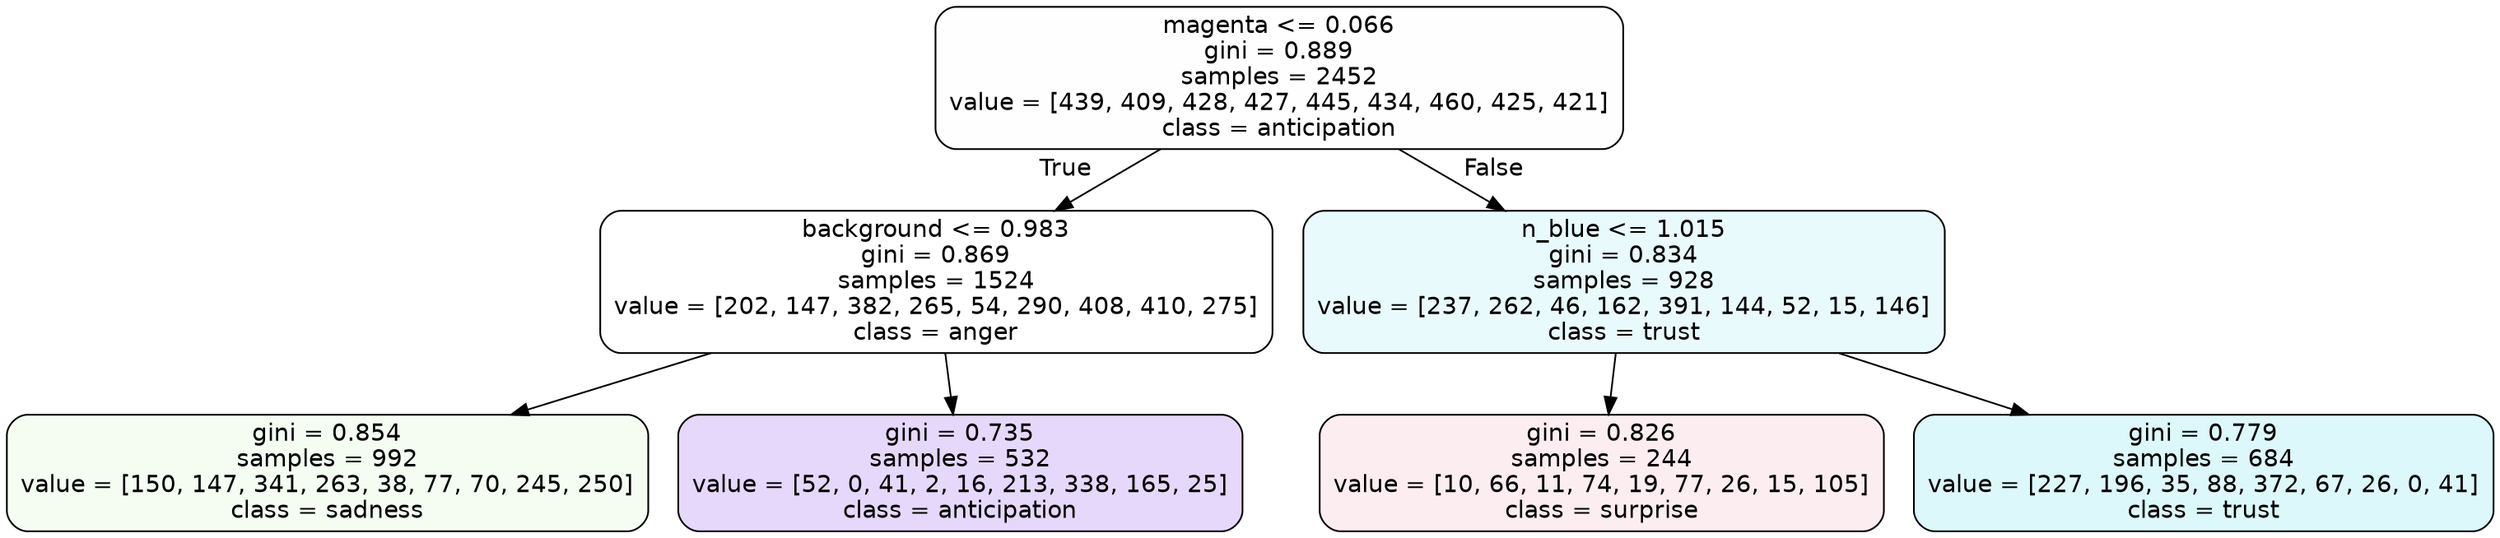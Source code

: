 digraph Tree {
node [shape=box, style="filled, rounded", color="black", fontname=helvetica] ;
edge [fontname=helvetica] ;
0 [label="magenta <= 0.066\ngini = 0.889\nsamples = 2452\nvalue = [439, 409, 428, 427, 445, 434, 460, 425, 421]\nclass = anticipation", fillcolor="#8139e501"] ;
1 [label="background <= 0.983\ngini = 0.869\nsamples = 1524\nvalue = [202, 147, 382, 265, 54, 290, 408, 410, 275]\nclass = anger", fillcolor="#e539d700"] ;
0 -> 1 [labeldistance=2.5, labelangle=45, headlabel="True"] ;
2 [label="gini = 0.854\nsamples = 992\nvalue = [150, 147, 341, 263, 38, 77, 70, 245, 250]\nclass = sadness", fillcolor="#64e5390f"] ;
1 -> 2 ;
3 [label="gini = 0.735\nsamples = 532\nvalue = [52, 0, 41, 2, 16, 213, 338, 165, 25]\nclass = anticipation", fillcolor="#8139e532"] ;
1 -> 3 ;
4 [label="n_blue <= 1.015\ngini = 0.834\nsamples = 928\nvalue = [237, 262, 46, 162, 391, 144, 52, 15, 146]\nclass = trust", fillcolor="#39d7e51c"] ;
0 -> 4 [labeldistance=2.5, labelangle=-45, headlabel="False"] ;
5 [label="gini = 0.826\nsamples = 244\nvalue = [10, 66, 11, 74, 19, 77, 26, 15, 105]\nclass = surprise", fillcolor="#e5396416"] ;
4 -> 5 ;
6 [label="gini = 0.779\nsamples = 684\nvalue = [227, 196, 35, 88, 372, 67, 26, 0, 41]\nclass = trust", fillcolor="#39d7e52d"] ;
4 -> 6 ;
}